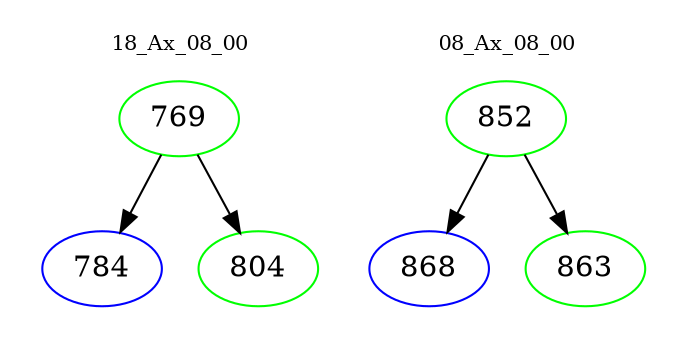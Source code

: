 digraph{
subgraph cluster_0 {
color = white
label = "18_Ax_08_00";
fontsize=10;
T0_769 [label="769", color="green"]
T0_769 -> T0_784 [color="black"]
T0_784 [label="784", color="blue"]
T0_769 -> T0_804 [color="black"]
T0_804 [label="804", color="green"]
}
subgraph cluster_1 {
color = white
label = "08_Ax_08_00";
fontsize=10;
T1_852 [label="852", color="green"]
T1_852 -> T1_868 [color="black"]
T1_868 [label="868", color="blue"]
T1_852 -> T1_863 [color="black"]
T1_863 [label="863", color="green"]
}
}
